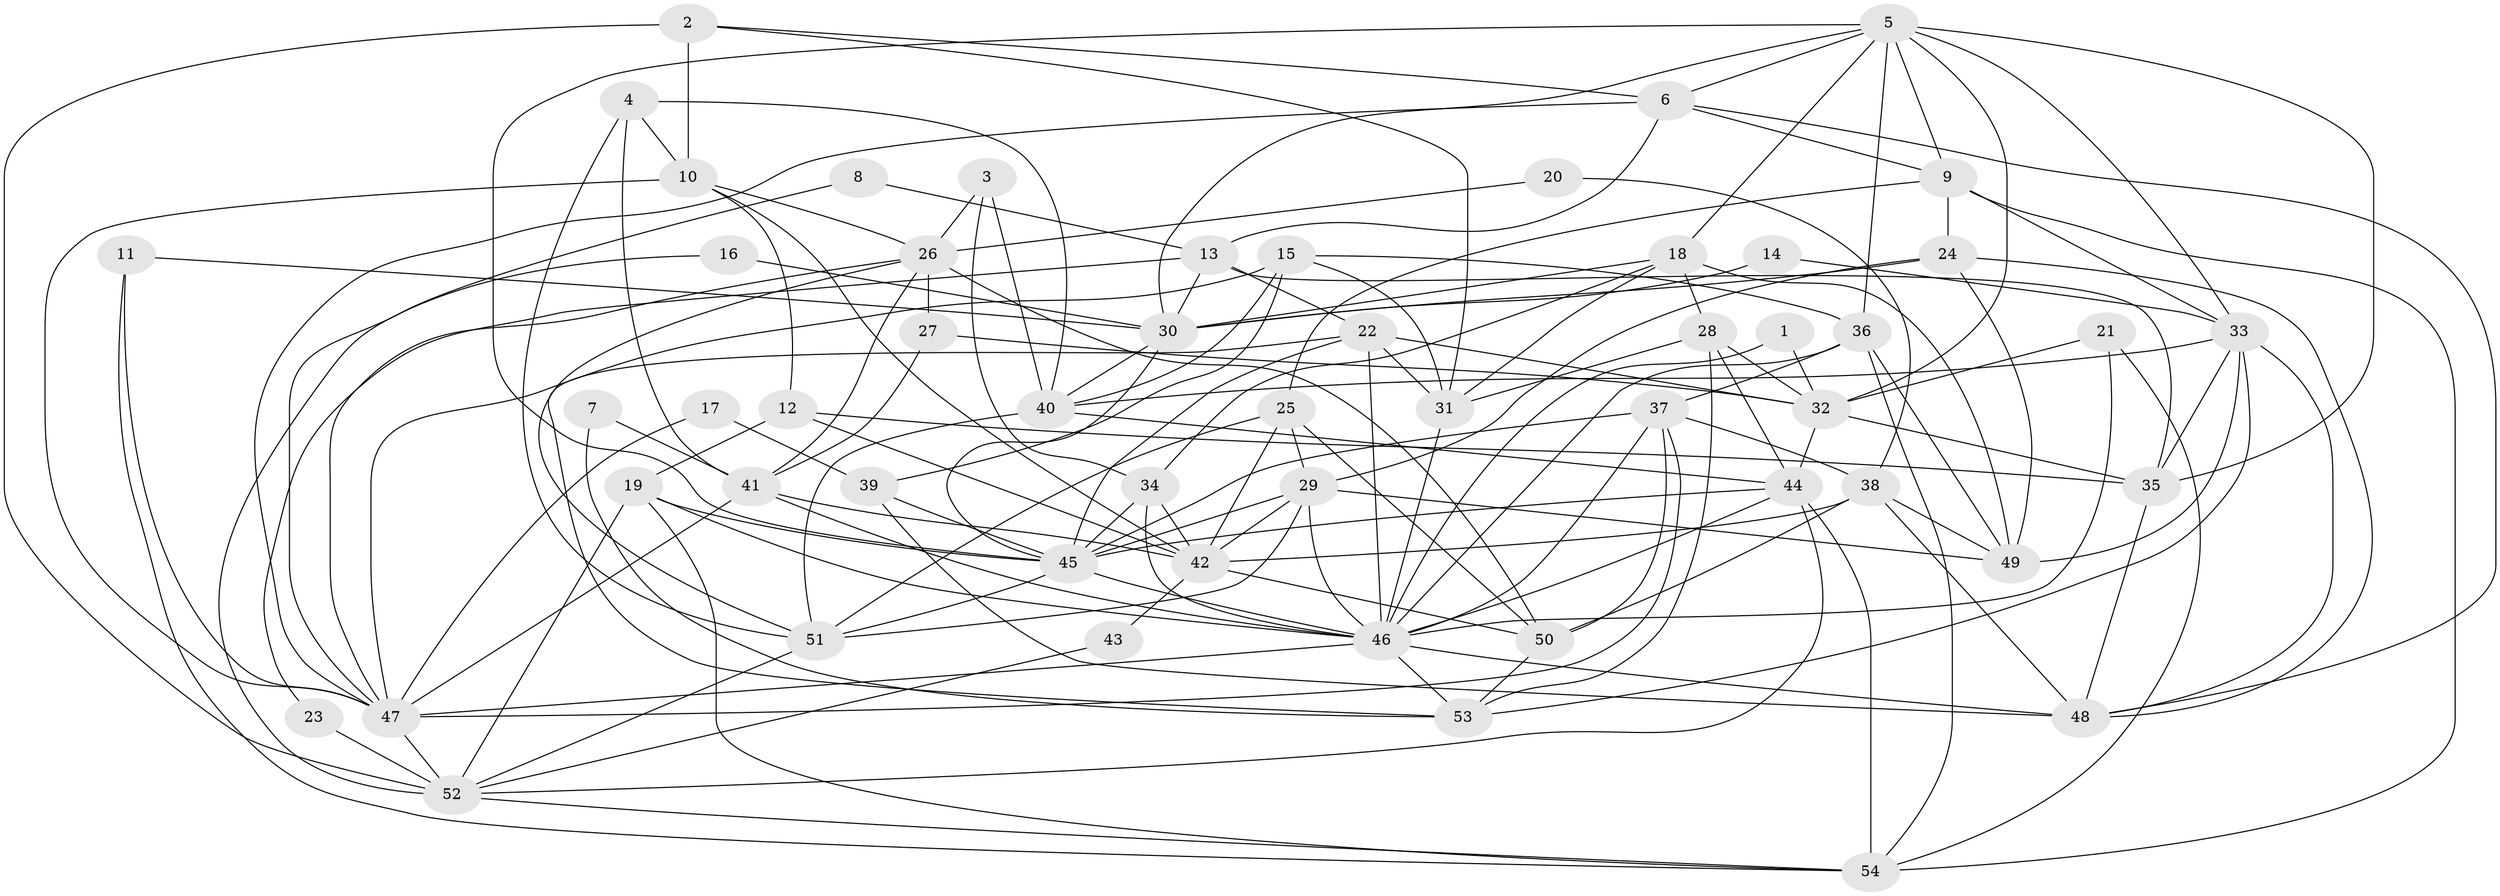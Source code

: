 // original degree distribution, {6: 0.11214953271028037, 4: 0.308411214953271, 3: 0.21495327102803738, 5: 0.205607476635514, 2: 0.14018691588785046, 7: 0.009345794392523364, 8: 0.009345794392523364}
// Generated by graph-tools (version 1.1) at 2025/26/03/09/25 03:26:15]
// undirected, 54 vertices, 153 edges
graph export_dot {
graph [start="1"]
  node [color=gray90,style=filled];
  1;
  2;
  3;
  4;
  5;
  6;
  7;
  8;
  9;
  10;
  11;
  12;
  13;
  14;
  15;
  16;
  17;
  18;
  19;
  20;
  21;
  22;
  23;
  24;
  25;
  26;
  27;
  28;
  29;
  30;
  31;
  32;
  33;
  34;
  35;
  36;
  37;
  38;
  39;
  40;
  41;
  42;
  43;
  44;
  45;
  46;
  47;
  48;
  49;
  50;
  51;
  52;
  53;
  54;
  1 -- 32 [weight=1.0];
  1 -- 46 [weight=1.0];
  2 -- 6 [weight=1.0];
  2 -- 10 [weight=2.0];
  2 -- 31 [weight=1.0];
  2 -- 52 [weight=1.0];
  3 -- 26 [weight=1.0];
  3 -- 34 [weight=1.0];
  3 -- 40 [weight=1.0];
  4 -- 10 [weight=1.0];
  4 -- 40 [weight=1.0];
  4 -- 41 [weight=1.0];
  4 -- 51 [weight=1.0];
  5 -- 6 [weight=1.0];
  5 -- 9 [weight=1.0];
  5 -- 18 [weight=1.0];
  5 -- 30 [weight=1.0];
  5 -- 32 [weight=1.0];
  5 -- 33 [weight=1.0];
  5 -- 35 [weight=1.0];
  5 -- 36 [weight=1.0];
  5 -- 45 [weight=1.0];
  6 -- 9 [weight=1.0];
  6 -- 13 [weight=1.0];
  6 -- 47 [weight=1.0];
  6 -- 48 [weight=1.0];
  7 -- 41 [weight=1.0];
  7 -- 53 [weight=1.0];
  8 -- 13 [weight=1.0];
  8 -- 47 [weight=1.0];
  9 -- 24 [weight=1.0];
  9 -- 25 [weight=1.0];
  9 -- 33 [weight=1.0];
  9 -- 54 [weight=1.0];
  10 -- 12 [weight=1.0];
  10 -- 26 [weight=1.0];
  10 -- 42 [weight=1.0];
  10 -- 47 [weight=1.0];
  11 -- 30 [weight=1.0];
  11 -- 47 [weight=1.0];
  11 -- 54 [weight=1.0];
  12 -- 19 [weight=1.0];
  12 -- 35 [weight=1.0];
  12 -- 42 [weight=1.0];
  13 -- 22 [weight=1.0];
  13 -- 23 [weight=1.0];
  13 -- 30 [weight=1.0];
  13 -- 35 [weight=1.0];
  14 -- 30 [weight=1.0];
  14 -- 33 [weight=1.0];
  15 -- 31 [weight=1.0];
  15 -- 36 [weight=1.0];
  15 -- 39 [weight=1.0];
  15 -- 40 [weight=1.0];
  15 -- 47 [weight=1.0];
  16 -- 30 [weight=1.0];
  16 -- 52 [weight=1.0];
  17 -- 39 [weight=1.0];
  17 -- 47 [weight=1.0];
  18 -- 28 [weight=1.0];
  18 -- 30 [weight=1.0];
  18 -- 31 [weight=1.0];
  18 -- 34 [weight=1.0];
  18 -- 49 [weight=1.0];
  19 -- 45 [weight=1.0];
  19 -- 46 [weight=1.0];
  19 -- 52 [weight=1.0];
  19 -- 54 [weight=1.0];
  20 -- 26 [weight=1.0];
  20 -- 38 [weight=1.0];
  21 -- 32 [weight=1.0];
  21 -- 46 [weight=1.0];
  21 -- 54 [weight=1.0];
  22 -- 31 [weight=1.0];
  22 -- 32 [weight=1.0];
  22 -- 45 [weight=1.0];
  22 -- 46 [weight=1.0];
  22 -- 53 [weight=1.0];
  23 -- 52 [weight=2.0];
  24 -- 29 [weight=1.0];
  24 -- 30 [weight=1.0];
  24 -- 48 [weight=1.0];
  24 -- 49 [weight=1.0];
  25 -- 29 [weight=1.0];
  25 -- 42 [weight=1.0];
  25 -- 50 [weight=1.0];
  25 -- 51 [weight=1.0];
  26 -- 27 [weight=1.0];
  26 -- 41 [weight=2.0];
  26 -- 47 [weight=1.0];
  26 -- 50 [weight=1.0];
  26 -- 51 [weight=1.0];
  27 -- 32 [weight=1.0];
  27 -- 41 [weight=1.0];
  28 -- 31 [weight=1.0];
  28 -- 32 [weight=1.0];
  28 -- 44 [weight=1.0];
  28 -- 53 [weight=1.0];
  29 -- 42 [weight=1.0];
  29 -- 45 [weight=1.0];
  29 -- 46 [weight=1.0];
  29 -- 49 [weight=1.0];
  29 -- 51 [weight=1.0];
  30 -- 40 [weight=1.0];
  30 -- 45 [weight=1.0];
  31 -- 46 [weight=1.0];
  32 -- 35 [weight=1.0];
  32 -- 44 [weight=1.0];
  33 -- 35 [weight=1.0];
  33 -- 40 [weight=1.0];
  33 -- 48 [weight=1.0];
  33 -- 49 [weight=1.0];
  33 -- 53 [weight=1.0];
  34 -- 42 [weight=1.0];
  34 -- 45 [weight=1.0];
  34 -- 46 [weight=1.0];
  35 -- 48 [weight=1.0];
  36 -- 37 [weight=1.0];
  36 -- 46 [weight=1.0];
  36 -- 49 [weight=1.0];
  36 -- 54 [weight=1.0];
  37 -- 38 [weight=1.0];
  37 -- 45 [weight=1.0];
  37 -- 46 [weight=1.0];
  37 -- 47 [weight=1.0];
  37 -- 50 [weight=1.0];
  38 -- 42 [weight=1.0];
  38 -- 48 [weight=1.0];
  38 -- 49 [weight=1.0];
  38 -- 50 [weight=1.0];
  39 -- 45 [weight=2.0];
  39 -- 48 [weight=2.0];
  40 -- 44 [weight=1.0];
  40 -- 51 [weight=1.0];
  41 -- 42 [weight=1.0];
  41 -- 46 [weight=1.0];
  41 -- 47 [weight=1.0];
  42 -- 43 [weight=1.0];
  42 -- 50 [weight=1.0];
  43 -- 52 [weight=1.0];
  44 -- 45 [weight=2.0];
  44 -- 46 [weight=1.0];
  44 -- 52 [weight=1.0];
  44 -- 54 [weight=1.0];
  45 -- 46 [weight=1.0];
  45 -- 51 [weight=1.0];
  46 -- 47 [weight=1.0];
  46 -- 48 [weight=1.0];
  46 -- 53 [weight=1.0];
  47 -- 52 [weight=1.0];
  50 -- 53 [weight=1.0];
  51 -- 52 [weight=1.0];
  52 -- 54 [weight=1.0];
}
